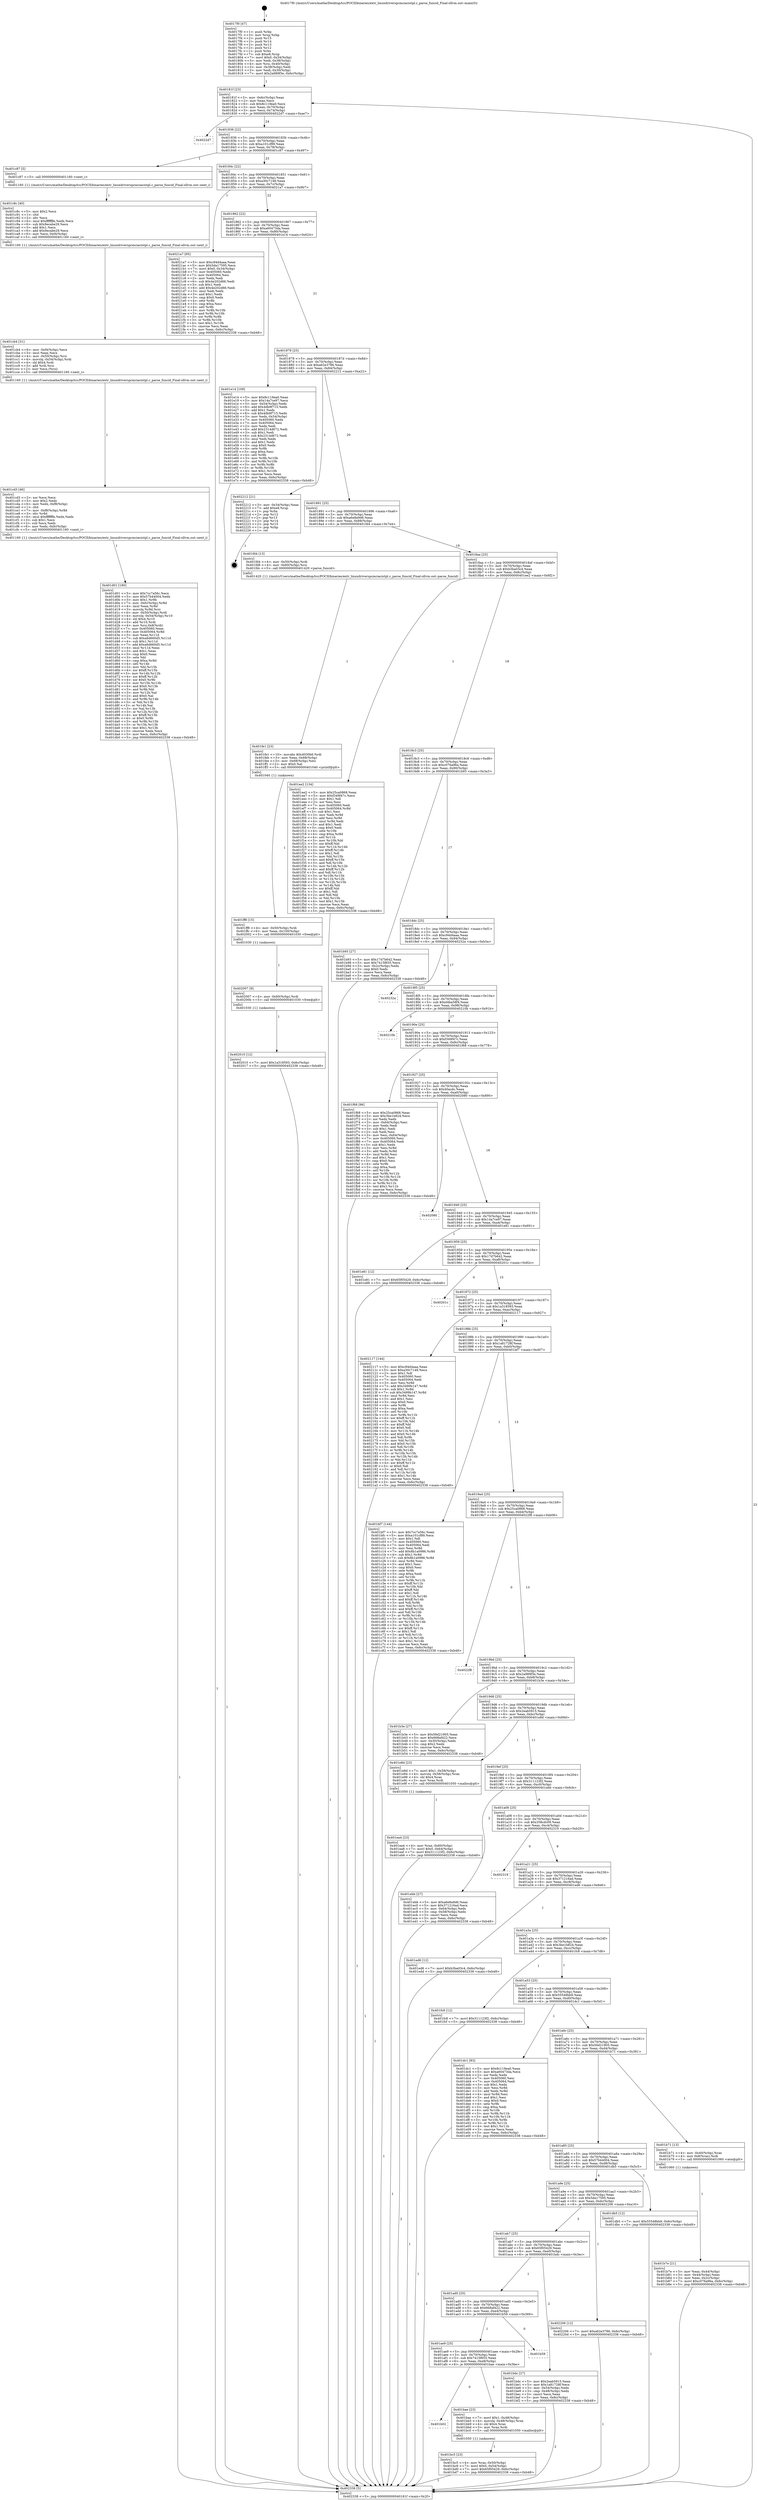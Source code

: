 digraph "0x4017f0" {
  label = "0x4017f0 (/mnt/c/Users/mathe/Desktop/tcc/POCII/binaries/extr_linuxdriverspcmciacistpl.c_parse_funcid_Final-ollvm.out::main(0))"
  labelloc = "t"
  node[shape=record]

  Entry [label="",width=0.3,height=0.3,shape=circle,fillcolor=black,style=filled]
  "0x40181f" [label="{
     0x40181f [23]\l
     | [instrs]\l
     &nbsp;&nbsp;0x40181f \<+3\>: mov -0x6c(%rbp),%eax\l
     &nbsp;&nbsp;0x401822 \<+2\>: mov %eax,%ecx\l
     &nbsp;&nbsp;0x401824 \<+6\>: sub $0x8c119ea0,%ecx\l
     &nbsp;&nbsp;0x40182a \<+3\>: mov %eax,-0x70(%rbp)\l
     &nbsp;&nbsp;0x40182d \<+3\>: mov %ecx,-0x74(%rbp)\l
     &nbsp;&nbsp;0x401830 \<+6\>: je 00000000004022d7 \<main+0xae7\>\l
  }"]
  "0x4022d7" [label="{
     0x4022d7\l
  }", style=dashed]
  "0x401836" [label="{
     0x401836 [22]\l
     | [instrs]\l
     &nbsp;&nbsp;0x401836 \<+5\>: jmp 000000000040183b \<main+0x4b\>\l
     &nbsp;&nbsp;0x40183b \<+3\>: mov -0x70(%rbp),%eax\l
     &nbsp;&nbsp;0x40183e \<+5\>: sub $0xa101cf89,%eax\l
     &nbsp;&nbsp;0x401843 \<+3\>: mov %eax,-0x78(%rbp)\l
     &nbsp;&nbsp;0x401846 \<+6\>: je 0000000000401c87 \<main+0x497\>\l
  }"]
  Exit [label="",width=0.3,height=0.3,shape=circle,fillcolor=black,style=filled,peripheries=2]
  "0x401c87" [label="{
     0x401c87 [5]\l
     | [instrs]\l
     &nbsp;&nbsp;0x401c87 \<+5\>: call 0000000000401160 \<next_i\>\l
     | [calls]\l
     &nbsp;&nbsp;0x401160 \{1\} (/mnt/c/Users/mathe/Desktop/tcc/POCII/binaries/extr_linuxdriverspcmciacistpl.c_parse_funcid_Final-ollvm.out::next_i)\l
  }"]
  "0x40184c" [label="{
     0x40184c [22]\l
     | [instrs]\l
     &nbsp;&nbsp;0x40184c \<+5\>: jmp 0000000000401851 \<main+0x61\>\l
     &nbsp;&nbsp;0x401851 \<+3\>: mov -0x70(%rbp),%eax\l
     &nbsp;&nbsp;0x401854 \<+5\>: sub $0xa30c7148,%eax\l
     &nbsp;&nbsp;0x401859 \<+3\>: mov %eax,-0x7c(%rbp)\l
     &nbsp;&nbsp;0x40185c \<+6\>: je 00000000004021a7 \<main+0x9b7\>\l
  }"]
  "0x402010" [label="{
     0x402010 [12]\l
     | [instrs]\l
     &nbsp;&nbsp;0x402010 \<+7\>: movl $0x1a318593,-0x6c(%rbp)\l
     &nbsp;&nbsp;0x402017 \<+5\>: jmp 0000000000402338 \<main+0xb48\>\l
  }"]
  "0x4021a7" [label="{
     0x4021a7 [95]\l
     | [instrs]\l
     &nbsp;&nbsp;0x4021a7 \<+5\>: mov $0xc94d4aaa,%eax\l
     &nbsp;&nbsp;0x4021ac \<+5\>: mov $0x5da17595,%ecx\l
     &nbsp;&nbsp;0x4021b1 \<+7\>: movl $0x0,-0x34(%rbp)\l
     &nbsp;&nbsp;0x4021b8 \<+7\>: mov 0x405060,%edx\l
     &nbsp;&nbsp;0x4021bf \<+7\>: mov 0x405064,%esi\l
     &nbsp;&nbsp;0x4021c6 \<+2\>: mov %edx,%edi\l
     &nbsp;&nbsp;0x4021c8 \<+6\>: sub $0x4e202d66,%edi\l
     &nbsp;&nbsp;0x4021ce \<+3\>: sub $0x1,%edi\l
     &nbsp;&nbsp;0x4021d1 \<+6\>: add $0x4e202d66,%edi\l
     &nbsp;&nbsp;0x4021d7 \<+3\>: imul %edi,%edx\l
     &nbsp;&nbsp;0x4021da \<+3\>: and $0x1,%edx\l
     &nbsp;&nbsp;0x4021dd \<+3\>: cmp $0x0,%edx\l
     &nbsp;&nbsp;0x4021e0 \<+4\>: sete %r8b\l
     &nbsp;&nbsp;0x4021e4 \<+3\>: cmp $0xa,%esi\l
     &nbsp;&nbsp;0x4021e7 \<+4\>: setl %r9b\l
     &nbsp;&nbsp;0x4021eb \<+3\>: mov %r8b,%r10b\l
     &nbsp;&nbsp;0x4021ee \<+3\>: and %r9b,%r10b\l
     &nbsp;&nbsp;0x4021f1 \<+3\>: xor %r9b,%r8b\l
     &nbsp;&nbsp;0x4021f4 \<+3\>: or %r8b,%r10b\l
     &nbsp;&nbsp;0x4021f7 \<+4\>: test $0x1,%r10b\l
     &nbsp;&nbsp;0x4021fb \<+3\>: cmovne %ecx,%eax\l
     &nbsp;&nbsp;0x4021fe \<+3\>: mov %eax,-0x6c(%rbp)\l
     &nbsp;&nbsp;0x402201 \<+5\>: jmp 0000000000402338 \<main+0xb48\>\l
  }"]
  "0x401862" [label="{
     0x401862 [22]\l
     | [instrs]\l
     &nbsp;&nbsp;0x401862 \<+5\>: jmp 0000000000401867 \<main+0x77\>\l
     &nbsp;&nbsp;0x401867 \<+3\>: mov -0x70(%rbp),%eax\l
     &nbsp;&nbsp;0x40186a \<+5\>: sub $0xa60473da,%eax\l
     &nbsp;&nbsp;0x40186f \<+3\>: mov %eax,-0x80(%rbp)\l
     &nbsp;&nbsp;0x401872 \<+6\>: je 0000000000401e14 \<main+0x624\>\l
  }"]
  "0x402007" [label="{
     0x402007 [9]\l
     | [instrs]\l
     &nbsp;&nbsp;0x402007 \<+4\>: mov -0x60(%rbp),%rdi\l
     &nbsp;&nbsp;0x40200b \<+5\>: call 0000000000401030 \<free@plt\>\l
     | [calls]\l
     &nbsp;&nbsp;0x401030 \{1\} (unknown)\l
  }"]
  "0x401e14" [label="{
     0x401e14 [109]\l
     | [instrs]\l
     &nbsp;&nbsp;0x401e14 \<+5\>: mov $0x8c119ea0,%eax\l
     &nbsp;&nbsp;0x401e19 \<+5\>: mov $0x14a7ce97,%ecx\l
     &nbsp;&nbsp;0x401e1e \<+3\>: mov -0x54(%rbp),%edx\l
     &nbsp;&nbsp;0x401e21 \<+6\>: add $0x4db9f715,%edx\l
     &nbsp;&nbsp;0x401e27 \<+3\>: add $0x1,%edx\l
     &nbsp;&nbsp;0x401e2a \<+6\>: sub $0x4db9f715,%edx\l
     &nbsp;&nbsp;0x401e30 \<+3\>: mov %edx,-0x54(%rbp)\l
     &nbsp;&nbsp;0x401e33 \<+7\>: mov 0x405060,%edx\l
     &nbsp;&nbsp;0x401e3a \<+7\>: mov 0x405064,%esi\l
     &nbsp;&nbsp;0x401e41 \<+2\>: mov %edx,%edi\l
     &nbsp;&nbsp;0x401e43 \<+6\>: add $0x2314d672,%edi\l
     &nbsp;&nbsp;0x401e49 \<+3\>: sub $0x1,%edi\l
     &nbsp;&nbsp;0x401e4c \<+6\>: sub $0x2314d672,%edi\l
     &nbsp;&nbsp;0x401e52 \<+3\>: imul %edi,%edx\l
     &nbsp;&nbsp;0x401e55 \<+3\>: and $0x1,%edx\l
     &nbsp;&nbsp;0x401e58 \<+3\>: cmp $0x0,%edx\l
     &nbsp;&nbsp;0x401e5b \<+4\>: sete %r8b\l
     &nbsp;&nbsp;0x401e5f \<+3\>: cmp $0xa,%esi\l
     &nbsp;&nbsp;0x401e62 \<+4\>: setl %r9b\l
     &nbsp;&nbsp;0x401e66 \<+3\>: mov %r8b,%r10b\l
     &nbsp;&nbsp;0x401e69 \<+3\>: and %r9b,%r10b\l
     &nbsp;&nbsp;0x401e6c \<+3\>: xor %r9b,%r8b\l
     &nbsp;&nbsp;0x401e6f \<+3\>: or %r8b,%r10b\l
     &nbsp;&nbsp;0x401e72 \<+4\>: test $0x1,%r10b\l
     &nbsp;&nbsp;0x401e76 \<+3\>: cmovne %ecx,%eax\l
     &nbsp;&nbsp;0x401e79 \<+3\>: mov %eax,-0x6c(%rbp)\l
     &nbsp;&nbsp;0x401e7c \<+5\>: jmp 0000000000402338 \<main+0xb48\>\l
  }"]
  "0x401878" [label="{
     0x401878 [25]\l
     | [instrs]\l
     &nbsp;&nbsp;0x401878 \<+5\>: jmp 000000000040187d \<main+0x8d\>\l
     &nbsp;&nbsp;0x40187d \<+3\>: mov -0x70(%rbp),%eax\l
     &nbsp;&nbsp;0x401880 \<+5\>: sub $0xa62e3786,%eax\l
     &nbsp;&nbsp;0x401885 \<+6\>: mov %eax,-0x84(%rbp)\l
     &nbsp;&nbsp;0x40188b \<+6\>: je 0000000000402212 \<main+0xa22\>\l
  }"]
  "0x401ff8" [label="{
     0x401ff8 [15]\l
     | [instrs]\l
     &nbsp;&nbsp;0x401ff8 \<+4\>: mov -0x50(%rbp),%rdi\l
     &nbsp;&nbsp;0x401ffc \<+6\>: mov %eax,-0x100(%rbp)\l
     &nbsp;&nbsp;0x402002 \<+5\>: call 0000000000401030 \<free@plt\>\l
     | [calls]\l
     &nbsp;&nbsp;0x401030 \{1\} (unknown)\l
  }"]
  "0x402212" [label="{
     0x402212 [21]\l
     | [instrs]\l
     &nbsp;&nbsp;0x402212 \<+3\>: mov -0x34(%rbp),%eax\l
     &nbsp;&nbsp;0x402215 \<+7\>: add $0xe8,%rsp\l
     &nbsp;&nbsp;0x40221c \<+1\>: pop %rbx\l
     &nbsp;&nbsp;0x40221d \<+2\>: pop %r12\l
     &nbsp;&nbsp;0x40221f \<+2\>: pop %r13\l
     &nbsp;&nbsp;0x402221 \<+2\>: pop %r14\l
     &nbsp;&nbsp;0x402223 \<+2\>: pop %r15\l
     &nbsp;&nbsp;0x402225 \<+1\>: pop %rbp\l
     &nbsp;&nbsp;0x402226 \<+1\>: ret\l
  }"]
  "0x401891" [label="{
     0x401891 [25]\l
     | [instrs]\l
     &nbsp;&nbsp;0x401891 \<+5\>: jmp 0000000000401896 \<main+0xa6\>\l
     &nbsp;&nbsp;0x401896 \<+3\>: mov -0x70(%rbp),%eax\l
     &nbsp;&nbsp;0x401899 \<+5\>: sub $0xa6e8a9d6,%eax\l
     &nbsp;&nbsp;0x40189e \<+6\>: mov %eax,-0x88(%rbp)\l
     &nbsp;&nbsp;0x4018a4 \<+6\>: je 0000000000401fd4 \<main+0x7e4\>\l
  }"]
  "0x401fe1" [label="{
     0x401fe1 [23]\l
     | [instrs]\l
     &nbsp;&nbsp;0x401fe1 \<+10\>: movabs $0x4030b6,%rdi\l
     &nbsp;&nbsp;0x401feb \<+3\>: mov %eax,-0x68(%rbp)\l
     &nbsp;&nbsp;0x401fee \<+3\>: mov -0x68(%rbp),%esi\l
     &nbsp;&nbsp;0x401ff1 \<+2\>: mov $0x0,%al\l
     &nbsp;&nbsp;0x401ff3 \<+5\>: call 0000000000401040 \<printf@plt\>\l
     | [calls]\l
     &nbsp;&nbsp;0x401040 \{1\} (unknown)\l
  }"]
  "0x401fd4" [label="{
     0x401fd4 [13]\l
     | [instrs]\l
     &nbsp;&nbsp;0x401fd4 \<+4\>: mov -0x50(%rbp),%rdi\l
     &nbsp;&nbsp;0x401fd8 \<+4\>: mov -0x60(%rbp),%rsi\l
     &nbsp;&nbsp;0x401fdc \<+5\>: call 0000000000401420 \<parse_funcid\>\l
     | [calls]\l
     &nbsp;&nbsp;0x401420 \{1\} (/mnt/c/Users/mathe/Desktop/tcc/POCII/binaries/extr_linuxdriverspcmciacistpl.c_parse_funcid_Final-ollvm.out::parse_funcid)\l
  }"]
  "0x4018aa" [label="{
     0x4018aa [25]\l
     | [instrs]\l
     &nbsp;&nbsp;0x4018aa \<+5\>: jmp 00000000004018af \<main+0xbf\>\l
     &nbsp;&nbsp;0x4018af \<+3\>: mov -0x70(%rbp),%eax\l
     &nbsp;&nbsp;0x4018b2 \<+5\>: sub $0xb3ba03c4,%eax\l
     &nbsp;&nbsp;0x4018b7 \<+6\>: mov %eax,-0x8c(%rbp)\l
     &nbsp;&nbsp;0x4018bd \<+6\>: je 0000000000401ee2 \<main+0x6f2\>\l
  }"]
  "0x401ea4" [label="{
     0x401ea4 [23]\l
     | [instrs]\l
     &nbsp;&nbsp;0x401ea4 \<+4\>: mov %rax,-0x60(%rbp)\l
     &nbsp;&nbsp;0x401ea8 \<+7\>: movl $0x0,-0x64(%rbp)\l
     &nbsp;&nbsp;0x401eaf \<+7\>: movl $0x311123f2,-0x6c(%rbp)\l
     &nbsp;&nbsp;0x401eb6 \<+5\>: jmp 0000000000402338 \<main+0xb48\>\l
  }"]
  "0x401ee2" [label="{
     0x401ee2 [134]\l
     | [instrs]\l
     &nbsp;&nbsp;0x401ee2 \<+5\>: mov $0x25ca0868,%eax\l
     &nbsp;&nbsp;0x401ee7 \<+5\>: mov $0xf349f47c,%ecx\l
     &nbsp;&nbsp;0x401eec \<+2\>: mov $0x1,%dl\l
     &nbsp;&nbsp;0x401eee \<+2\>: xor %esi,%esi\l
     &nbsp;&nbsp;0x401ef0 \<+7\>: mov 0x405060,%edi\l
     &nbsp;&nbsp;0x401ef7 \<+8\>: mov 0x405064,%r8d\l
     &nbsp;&nbsp;0x401eff \<+3\>: sub $0x1,%esi\l
     &nbsp;&nbsp;0x401f02 \<+3\>: mov %edi,%r9d\l
     &nbsp;&nbsp;0x401f05 \<+3\>: add %esi,%r9d\l
     &nbsp;&nbsp;0x401f08 \<+4\>: imul %r9d,%edi\l
     &nbsp;&nbsp;0x401f0c \<+3\>: and $0x1,%edi\l
     &nbsp;&nbsp;0x401f0f \<+3\>: cmp $0x0,%edi\l
     &nbsp;&nbsp;0x401f12 \<+4\>: sete %r10b\l
     &nbsp;&nbsp;0x401f16 \<+4\>: cmp $0xa,%r8d\l
     &nbsp;&nbsp;0x401f1a \<+4\>: setl %r11b\l
     &nbsp;&nbsp;0x401f1e \<+3\>: mov %r10b,%bl\l
     &nbsp;&nbsp;0x401f21 \<+3\>: xor $0xff,%bl\l
     &nbsp;&nbsp;0x401f24 \<+3\>: mov %r11b,%r14b\l
     &nbsp;&nbsp;0x401f27 \<+4\>: xor $0xff,%r14b\l
     &nbsp;&nbsp;0x401f2b \<+3\>: xor $0x1,%dl\l
     &nbsp;&nbsp;0x401f2e \<+3\>: mov %bl,%r15b\l
     &nbsp;&nbsp;0x401f31 \<+4\>: and $0xff,%r15b\l
     &nbsp;&nbsp;0x401f35 \<+3\>: and %dl,%r10b\l
     &nbsp;&nbsp;0x401f38 \<+3\>: mov %r14b,%r12b\l
     &nbsp;&nbsp;0x401f3b \<+4\>: and $0xff,%r12b\l
     &nbsp;&nbsp;0x401f3f \<+3\>: and %dl,%r11b\l
     &nbsp;&nbsp;0x401f42 \<+3\>: or %r10b,%r15b\l
     &nbsp;&nbsp;0x401f45 \<+3\>: or %r11b,%r12b\l
     &nbsp;&nbsp;0x401f48 \<+3\>: xor %r12b,%r15b\l
     &nbsp;&nbsp;0x401f4b \<+3\>: or %r14b,%bl\l
     &nbsp;&nbsp;0x401f4e \<+3\>: xor $0xff,%bl\l
     &nbsp;&nbsp;0x401f51 \<+3\>: or $0x1,%dl\l
     &nbsp;&nbsp;0x401f54 \<+2\>: and %dl,%bl\l
     &nbsp;&nbsp;0x401f56 \<+3\>: or %bl,%r15b\l
     &nbsp;&nbsp;0x401f59 \<+4\>: test $0x1,%r15b\l
     &nbsp;&nbsp;0x401f5d \<+3\>: cmovne %ecx,%eax\l
     &nbsp;&nbsp;0x401f60 \<+3\>: mov %eax,-0x6c(%rbp)\l
     &nbsp;&nbsp;0x401f63 \<+5\>: jmp 0000000000402338 \<main+0xb48\>\l
  }"]
  "0x4018c3" [label="{
     0x4018c3 [25]\l
     | [instrs]\l
     &nbsp;&nbsp;0x4018c3 \<+5\>: jmp 00000000004018c8 \<main+0xd8\>\l
     &nbsp;&nbsp;0x4018c8 \<+3\>: mov -0x70(%rbp),%eax\l
     &nbsp;&nbsp;0x4018cb \<+5\>: sub $0xc076a96a,%eax\l
     &nbsp;&nbsp;0x4018d0 \<+6\>: mov %eax,-0x90(%rbp)\l
     &nbsp;&nbsp;0x4018d6 \<+6\>: je 0000000000401b93 \<main+0x3a3\>\l
  }"]
  "0x401d01" [label="{
     0x401d01 [180]\l
     | [instrs]\l
     &nbsp;&nbsp;0x401d01 \<+5\>: mov $0x7cc7a56c,%ecx\l
     &nbsp;&nbsp;0x401d06 \<+5\>: mov $0x57b44004,%edx\l
     &nbsp;&nbsp;0x401d0b \<+3\>: mov $0x1,%r9b\l
     &nbsp;&nbsp;0x401d0e \<+7\>: mov -0xfc(%rbp),%r8d\l
     &nbsp;&nbsp;0x401d15 \<+4\>: imul %eax,%r8d\l
     &nbsp;&nbsp;0x401d19 \<+3\>: movslq %r8d,%rsi\l
     &nbsp;&nbsp;0x401d1c \<+4\>: mov -0x50(%rbp),%rdi\l
     &nbsp;&nbsp;0x401d20 \<+4\>: movslq -0x54(%rbp),%r10\l
     &nbsp;&nbsp;0x401d24 \<+4\>: shl $0x4,%r10\l
     &nbsp;&nbsp;0x401d28 \<+3\>: add %r10,%rdi\l
     &nbsp;&nbsp;0x401d2b \<+4\>: mov %rsi,0x8(%rdi)\l
     &nbsp;&nbsp;0x401d2f \<+7\>: mov 0x405060,%eax\l
     &nbsp;&nbsp;0x401d36 \<+8\>: mov 0x405064,%r8d\l
     &nbsp;&nbsp;0x401d3e \<+3\>: mov %eax,%r11d\l
     &nbsp;&nbsp;0x401d41 \<+7\>: sub $0xa6d660d5,%r11d\l
     &nbsp;&nbsp;0x401d48 \<+4\>: sub $0x1,%r11d\l
     &nbsp;&nbsp;0x401d4c \<+7\>: add $0xa6d660d5,%r11d\l
     &nbsp;&nbsp;0x401d53 \<+4\>: imul %r11d,%eax\l
     &nbsp;&nbsp;0x401d57 \<+3\>: and $0x1,%eax\l
     &nbsp;&nbsp;0x401d5a \<+3\>: cmp $0x0,%eax\l
     &nbsp;&nbsp;0x401d5d \<+3\>: sete %bl\l
     &nbsp;&nbsp;0x401d60 \<+4\>: cmp $0xa,%r8d\l
     &nbsp;&nbsp;0x401d64 \<+4\>: setl %r14b\l
     &nbsp;&nbsp;0x401d68 \<+3\>: mov %bl,%r15b\l
     &nbsp;&nbsp;0x401d6b \<+4\>: xor $0xff,%r15b\l
     &nbsp;&nbsp;0x401d6f \<+3\>: mov %r14b,%r12b\l
     &nbsp;&nbsp;0x401d72 \<+4\>: xor $0xff,%r12b\l
     &nbsp;&nbsp;0x401d76 \<+4\>: xor $0x0,%r9b\l
     &nbsp;&nbsp;0x401d7a \<+3\>: mov %r15b,%r13b\l
     &nbsp;&nbsp;0x401d7d \<+4\>: and $0x0,%r13b\l
     &nbsp;&nbsp;0x401d81 \<+3\>: and %r9b,%bl\l
     &nbsp;&nbsp;0x401d84 \<+3\>: mov %r12b,%al\l
     &nbsp;&nbsp;0x401d87 \<+2\>: and $0x0,%al\l
     &nbsp;&nbsp;0x401d89 \<+3\>: and %r9b,%r14b\l
     &nbsp;&nbsp;0x401d8c \<+3\>: or %bl,%r13b\l
     &nbsp;&nbsp;0x401d8f \<+3\>: or %r14b,%al\l
     &nbsp;&nbsp;0x401d92 \<+3\>: xor %al,%r13b\l
     &nbsp;&nbsp;0x401d95 \<+3\>: or %r12b,%r15b\l
     &nbsp;&nbsp;0x401d98 \<+4\>: xor $0xff,%r15b\l
     &nbsp;&nbsp;0x401d9c \<+4\>: or $0x0,%r9b\l
     &nbsp;&nbsp;0x401da0 \<+3\>: and %r9b,%r15b\l
     &nbsp;&nbsp;0x401da3 \<+3\>: or %r15b,%r13b\l
     &nbsp;&nbsp;0x401da6 \<+4\>: test $0x1,%r13b\l
     &nbsp;&nbsp;0x401daa \<+3\>: cmovne %edx,%ecx\l
     &nbsp;&nbsp;0x401dad \<+3\>: mov %ecx,-0x6c(%rbp)\l
     &nbsp;&nbsp;0x401db0 \<+5\>: jmp 0000000000402338 \<main+0xb48\>\l
  }"]
  "0x401b93" [label="{
     0x401b93 [27]\l
     | [instrs]\l
     &nbsp;&nbsp;0x401b93 \<+5\>: mov $0x17d7b642,%eax\l
     &nbsp;&nbsp;0x401b98 \<+5\>: mov $0x7415f655,%ecx\l
     &nbsp;&nbsp;0x401b9d \<+3\>: mov -0x2c(%rbp),%edx\l
     &nbsp;&nbsp;0x401ba0 \<+3\>: cmp $0x0,%edx\l
     &nbsp;&nbsp;0x401ba3 \<+3\>: cmove %ecx,%eax\l
     &nbsp;&nbsp;0x401ba6 \<+3\>: mov %eax,-0x6c(%rbp)\l
     &nbsp;&nbsp;0x401ba9 \<+5\>: jmp 0000000000402338 \<main+0xb48\>\l
  }"]
  "0x4018dc" [label="{
     0x4018dc [25]\l
     | [instrs]\l
     &nbsp;&nbsp;0x4018dc \<+5\>: jmp 00000000004018e1 \<main+0xf1\>\l
     &nbsp;&nbsp;0x4018e1 \<+3\>: mov -0x70(%rbp),%eax\l
     &nbsp;&nbsp;0x4018e4 \<+5\>: sub $0xc94d4aaa,%eax\l
     &nbsp;&nbsp;0x4018e9 \<+6\>: mov %eax,-0x94(%rbp)\l
     &nbsp;&nbsp;0x4018ef \<+6\>: je 000000000040232a \<main+0xb3a\>\l
  }"]
  "0x401cd3" [label="{
     0x401cd3 [46]\l
     | [instrs]\l
     &nbsp;&nbsp;0x401cd3 \<+2\>: xor %ecx,%ecx\l
     &nbsp;&nbsp;0x401cd5 \<+5\>: mov $0x2,%edx\l
     &nbsp;&nbsp;0x401cda \<+6\>: mov %edx,-0xf8(%rbp)\l
     &nbsp;&nbsp;0x401ce0 \<+1\>: cltd\l
     &nbsp;&nbsp;0x401ce1 \<+7\>: mov -0xf8(%rbp),%r8d\l
     &nbsp;&nbsp;0x401ce8 \<+3\>: idiv %r8d\l
     &nbsp;&nbsp;0x401ceb \<+6\>: imul $0xfffffffe,%edx,%edx\l
     &nbsp;&nbsp;0x401cf1 \<+3\>: sub $0x1,%ecx\l
     &nbsp;&nbsp;0x401cf4 \<+2\>: sub %ecx,%edx\l
     &nbsp;&nbsp;0x401cf6 \<+6\>: mov %edx,-0xfc(%rbp)\l
     &nbsp;&nbsp;0x401cfc \<+5\>: call 0000000000401160 \<next_i\>\l
     | [calls]\l
     &nbsp;&nbsp;0x401160 \{1\} (/mnt/c/Users/mathe/Desktop/tcc/POCII/binaries/extr_linuxdriverspcmciacistpl.c_parse_funcid_Final-ollvm.out::next_i)\l
  }"]
  "0x40232a" [label="{
     0x40232a\l
  }", style=dashed]
  "0x4018f5" [label="{
     0x4018f5 [25]\l
     | [instrs]\l
     &nbsp;&nbsp;0x4018f5 \<+5\>: jmp 00000000004018fa \<main+0x10a\>\l
     &nbsp;&nbsp;0x4018fa \<+3\>: mov -0x70(%rbp),%eax\l
     &nbsp;&nbsp;0x4018fd \<+5\>: sub $0xd4ba58f4,%eax\l
     &nbsp;&nbsp;0x401902 \<+6\>: mov %eax,-0x98(%rbp)\l
     &nbsp;&nbsp;0x401908 \<+6\>: je 000000000040210b \<main+0x91b\>\l
  }"]
  "0x401cb4" [label="{
     0x401cb4 [31]\l
     | [instrs]\l
     &nbsp;&nbsp;0x401cb4 \<+6\>: mov -0xf4(%rbp),%ecx\l
     &nbsp;&nbsp;0x401cba \<+3\>: imul %eax,%ecx\l
     &nbsp;&nbsp;0x401cbd \<+4\>: mov -0x50(%rbp),%rsi\l
     &nbsp;&nbsp;0x401cc1 \<+4\>: movslq -0x54(%rbp),%rdi\l
     &nbsp;&nbsp;0x401cc5 \<+4\>: shl $0x4,%rdi\l
     &nbsp;&nbsp;0x401cc9 \<+3\>: add %rdi,%rsi\l
     &nbsp;&nbsp;0x401ccc \<+2\>: mov %ecx,(%rsi)\l
     &nbsp;&nbsp;0x401cce \<+5\>: call 0000000000401160 \<next_i\>\l
     | [calls]\l
     &nbsp;&nbsp;0x401160 \{1\} (/mnt/c/Users/mathe/Desktop/tcc/POCII/binaries/extr_linuxdriverspcmciacistpl.c_parse_funcid_Final-ollvm.out::next_i)\l
  }"]
  "0x40210b" [label="{
     0x40210b\l
  }", style=dashed]
  "0x40190e" [label="{
     0x40190e [25]\l
     | [instrs]\l
     &nbsp;&nbsp;0x40190e \<+5\>: jmp 0000000000401913 \<main+0x123\>\l
     &nbsp;&nbsp;0x401913 \<+3\>: mov -0x70(%rbp),%eax\l
     &nbsp;&nbsp;0x401916 \<+5\>: sub $0xf349f47c,%eax\l
     &nbsp;&nbsp;0x40191b \<+6\>: mov %eax,-0x9c(%rbp)\l
     &nbsp;&nbsp;0x401921 \<+6\>: je 0000000000401f68 \<main+0x778\>\l
  }"]
  "0x401c8c" [label="{
     0x401c8c [40]\l
     | [instrs]\l
     &nbsp;&nbsp;0x401c8c \<+5\>: mov $0x2,%ecx\l
     &nbsp;&nbsp;0x401c91 \<+1\>: cltd\l
     &nbsp;&nbsp;0x401c92 \<+2\>: idiv %ecx\l
     &nbsp;&nbsp;0x401c94 \<+6\>: imul $0xfffffffe,%edx,%ecx\l
     &nbsp;&nbsp;0x401c9a \<+6\>: sub $0x9ecabe29,%ecx\l
     &nbsp;&nbsp;0x401ca0 \<+3\>: add $0x1,%ecx\l
     &nbsp;&nbsp;0x401ca3 \<+6\>: add $0x9ecabe29,%ecx\l
     &nbsp;&nbsp;0x401ca9 \<+6\>: mov %ecx,-0xf4(%rbp)\l
     &nbsp;&nbsp;0x401caf \<+5\>: call 0000000000401160 \<next_i\>\l
     | [calls]\l
     &nbsp;&nbsp;0x401160 \{1\} (/mnt/c/Users/mathe/Desktop/tcc/POCII/binaries/extr_linuxdriverspcmciacistpl.c_parse_funcid_Final-ollvm.out::next_i)\l
  }"]
  "0x401f68" [label="{
     0x401f68 [96]\l
     | [instrs]\l
     &nbsp;&nbsp;0x401f68 \<+5\>: mov $0x25ca0868,%eax\l
     &nbsp;&nbsp;0x401f6d \<+5\>: mov $0x3be1b824,%ecx\l
     &nbsp;&nbsp;0x401f72 \<+2\>: xor %edx,%edx\l
     &nbsp;&nbsp;0x401f74 \<+3\>: mov -0x64(%rbp),%esi\l
     &nbsp;&nbsp;0x401f77 \<+2\>: mov %edx,%edi\l
     &nbsp;&nbsp;0x401f79 \<+3\>: sub $0x1,%edi\l
     &nbsp;&nbsp;0x401f7c \<+2\>: sub %edi,%esi\l
     &nbsp;&nbsp;0x401f7e \<+3\>: mov %esi,-0x64(%rbp)\l
     &nbsp;&nbsp;0x401f81 \<+7\>: mov 0x405060,%esi\l
     &nbsp;&nbsp;0x401f88 \<+7\>: mov 0x405064,%edi\l
     &nbsp;&nbsp;0x401f8f \<+3\>: sub $0x1,%edx\l
     &nbsp;&nbsp;0x401f92 \<+3\>: mov %esi,%r8d\l
     &nbsp;&nbsp;0x401f95 \<+3\>: add %edx,%r8d\l
     &nbsp;&nbsp;0x401f98 \<+4\>: imul %r8d,%esi\l
     &nbsp;&nbsp;0x401f9c \<+3\>: and $0x1,%esi\l
     &nbsp;&nbsp;0x401f9f \<+3\>: cmp $0x0,%esi\l
     &nbsp;&nbsp;0x401fa2 \<+4\>: sete %r9b\l
     &nbsp;&nbsp;0x401fa6 \<+3\>: cmp $0xa,%edi\l
     &nbsp;&nbsp;0x401fa9 \<+4\>: setl %r10b\l
     &nbsp;&nbsp;0x401fad \<+3\>: mov %r9b,%r11b\l
     &nbsp;&nbsp;0x401fb0 \<+3\>: and %r10b,%r11b\l
     &nbsp;&nbsp;0x401fb3 \<+3\>: xor %r10b,%r9b\l
     &nbsp;&nbsp;0x401fb6 \<+3\>: or %r9b,%r11b\l
     &nbsp;&nbsp;0x401fb9 \<+4\>: test $0x1,%r11b\l
     &nbsp;&nbsp;0x401fbd \<+3\>: cmovne %ecx,%eax\l
     &nbsp;&nbsp;0x401fc0 \<+3\>: mov %eax,-0x6c(%rbp)\l
     &nbsp;&nbsp;0x401fc3 \<+5\>: jmp 0000000000402338 \<main+0xb48\>\l
  }"]
  "0x401927" [label="{
     0x401927 [25]\l
     | [instrs]\l
     &nbsp;&nbsp;0x401927 \<+5\>: jmp 000000000040192c \<main+0x13c\>\l
     &nbsp;&nbsp;0x40192c \<+3\>: mov -0x70(%rbp),%eax\l
     &nbsp;&nbsp;0x40192f \<+5\>: sub $0x40acdc,%eax\l
     &nbsp;&nbsp;0x401934 \<+6\>: mov %eax,-0xa0(%rbp)\l
     &nbsp;&nbsp;0x40193a \<+6\>: je 0000000000402080 \<main+0x890\>\l
  }"]
  "0x401bc5" [label="{
     0x401bc5 [23]\l
     | [instrs]\l
     &nbsp;&nbsp;0x401bc5 \<+4\>: mov %rax,-0x50(%rbp)\l
     &nbsp;&nbsp;0x401bc9 \<+7\>: movl $0x0,-0x54(%rbp)\l
     &nbsp;&nbsp;0x401bd0 \<+7\>: movl $0x65f05429,-0x6c(%rbp)\l
     &nbsp;&nbsp;0x401bd7 \<+5\>: jmp 0000000000402338 \<main+0xb48\>\l
  }"]
  "0x402080" [label="{
     0x402080\l
  }", style=dashed]
  "0x401940" [label="{
     0x401940 [25]\l
     | [instrs]\l
     &nbsp;&nbsp;0x401940 \<+5\>: jmp 0000000000401945 \<main+0x155\>\l
     &nbsp;&nbsp;0x401945 \<+3\>: mov -0x70(%rbp),%eax\l
     &nbsp;&nbsp;0x401948 \<+5\>: sub $0x14a7ce97,%eax\l
     &nbsp;&nbsp;0x40194d \<+6\>: mov %eax,-0xa4(%rbp)\l
     &nbsp;&nbsp;0x401953 \<+6\>: je 0000000000401e81 \<main+0x691\>\l
  }"]
  "0x401b02" [label="{
     0x401b02\l
  }", style=dashed]
  "0x401e81" [label="{
     0x401e81 [12]\l
     | [instrs]\l
     &nbsp;&nbsp;0x401e81 \<+7\>: movl $0x65f05429,-0x6c(%rbp)\l
     &nbsp;&nbsp;0x401e88 \<+5\>: jmp 0000000000402338 \<main+0xb48\>\l
  }"]
  "0x401959" [label="{
     0x401959 [25]\l
     | [instrs]\l
     &nbsp;&nbsp;0x401959 \<+5\>: jmp 000000000040195e \<main+0x16e\>\l
     &nbsp;&nbsp;0x40195e \<+3\>: mov -0x70(%rbp),%eax\l
     &nbsp;&nbsp;0x401961 \<+5\>: sub $0x17d7b642,%eax\l
     &nbsp;&nbsp;0x401966 \<+6\>: mov %eax,-0xa8(%rbp)\l
     &nbsp;&nbsp;0x40196c \<+6\>: je 000000000040201c \<main+0x82c\>\l
  }"]
  "0x401bae" [label="{
     0x401bae [23]\l
     | [instrs]\l
     &nbsp;&nbsp;0x401bae \<+7\>: movl $0x1,-0x48(%rbp)\l
     &nbsp;&nbsp;0x401bb5 \<+4\>: movslq -0x48(%rbp),%rax\l
     &nbsp;&nbsp;0x401bb9 \<+4\>: shl $0x4,%rax\l
     &nbsp;&nbsp;0x401bbd \<+3\>: mov %rax,%rdi\l
     &nbsp;&nbsp;0x401bc0 \<+5\>: call 0000000000401050 \<malloc@plt\>\l
     | [calls]\l
     &nbsp;&nbsp;0x401050 \{1\} (unknown)\l
  }"]
  "0x40201c" [label="{
     0x40201c\l
  }", style=dashed]
  "0x401972" [label="{
     0x401972 [25]\l
     | [instrs]\l
     &nbsp;&nbsp;0x401972 \<+5\>: jmp 0000000000401977 \<main+0x187\>\l
     &nbsp;&nbsp;0x401977 \<+3\>: mov -0x70(%rbp),%eax\l
     &nbsp;&nbsp;0x40197a \<+5\>: sub $0x1a318593,%eax\l
     &nbsp;&nbsp;0x40197f \<+6\>: mov %eax,-0xac(%rbp)\l
     &nbsp;&nbsp;0x401985 \<+6\>: je 0000000000402117 \<main+0x927\>\l
  }"]
  "0x401ae9" [label="{
     0x401ae9 [25]\l
     | [instrs]\l
     &nbsp;&nbsp;0x401ae9 \<+5\>: jmp 0000000000401aee \<main+0x2fe\>\l
     &nbsp;&nbsp;0x401aee \<+3\>: mov -0x70(%rbp),%eax\l
     &nbsp;&nbsp;0x401af1 \<+5\>: sub $0x7415f655,%eax\l
     &nbsp;&nbsp;0x401af6 \<+6\>: mov %eax,-0xe8(%rbp)\l
     &nbsp;&nbsp;0x401afc \<+6\>: je 0000000000401bae \<main+0x3be\>\l
  }"]
  "0x402117" [label="{
     0x402117 [144]\l
     | [instrs]\l
     &nbsp;&nbsp;0x402117 \<+5\>: mov $0xc94d4aaa,%eax\l
     &nbsp;&nbsp;0x40211c \<+5\>: mov $0xa30c7148,%ecx\l
     &nbsp;&nbsp;0x402121 \<+2\>: mov $0x1,%dl\l
     &nbsp;&nbsp;0x402123 \<+7\>: mov 0x405060,%esi\l
     &nbsp;&nbsp;0x40212a \<+7\>: mov 0x405064,%edi\l
     &nbsp;&nbsp;0x402131 \<+3\>: mov %esi,%r8d\l
     &nbsp;&nbsp;0x402134 \<+7\>: add $0x3499b147,%r8d\l
     &nbsp;&nbsp;0x40213b \<+4\>: sub $0x1,%r8d\l
     &nbsp;&nbsp;0x40213f \<+7\>: sub $0x3499b147,%r8d\l
     &nbsp;&nbsp;0x402146 \<+4\>: imul %r8d,%esi\l
     &nbsp;&nbsp;0x40214a \<+3\>: and $0x1,%esi\l
     &nbsp;&nbsp;0x40214d \<+3\>: cmp $0x0,%esi\l
     &nbsp;&nbsp;0x402150 \<+4\>: sete %r9b\l
     &nbsp;&nbsp;0x402154 \<+3\>: cmp $0xa,%edi\l
     &nbsp;&nbsp;0x402157 \<+4\>: setl %r10b\l
     &nbsp;&nbsp;0x40215b \<+3\>: mov %r9b,%r11b\l
     &nbsp;&nbsp;0x40215e \<+4\>: xor $0xff,%r11b\l
     &nbsp;&nbsp;0x402162 \<+3\>: mov %r10b,%bl\l
     &nbsp;&nbsp;0x402165 \<+3\>: xor $0xff,%bl\l
     &nbsp;&nbsp;0x402168 \<+3\>: xor $0x0,%dl\l
     &nbsp;&nbsp;0x40216b \<+3\>: mov %r11b,%r14b\l
     &nbsp;&nbsp;0x40216e \<+4\>: and $0x0,%r14b\l
     &nbsp;&nbsp;0x402172 \<+3\>: and %dl,%r9b\l
     &nbsp;&nbsp;0x402175 \<+3\>: mov %bl,%r15b\l
     &nbsp;&nbsp;0x402178 \<+4\>: and $0x0,%r15b\l
     &nbsp;&nbsp;0x40217c \<+3\>: and %dl,%r10b\l
     &nbsp;&nbsp;0x40217f \<+3\>: or %r9b,%r14b\l
     &nbsp;&nbsp;0x402182 \<+3\>: or %r10b,%r15b\l
     &nbsp;&nbsp;0x402185 \<+3\>: xor %r15b,%r14b\l
     &nbsp;&nbsp;0x402188 \<+3\>: or %bl,%r11b\l
     &nbsp;&nbsp;0x40218b \<+4\>: xor $0xff,%r11b\l
     &nbsp;&nbsp;0x40218f \<+3\>: or $0x0,%dl\l
     &nbsp;&nbsp;0x402192 \<+3\>: and %dl,%r11b\l
     &nbsp;&nbsp;0x402195 \<+3\>: or %r11b,%r14b\l
     &nbsp;&nbsp;0x402198 \<+4\>: test $0x1,%r14b\l
     &nbsp;&nbsp;0x40219c \<+3\>: cmovne %ecx,%eax\l
     &nbsp;&nbsp;0x40219f \<+3\>: mov %eax,-0x6c(%rbp)\l
     &nbsp;&nbsp;0x4021a2 \<+5\>: jmp 0000000000402338 \<main+0xb48\>\l
  }"]
  "0x40198b" [label="{
     0x40198b [25]\l
     | [instrs]\l
     &nbsp;&nbsp;0x40198b \<+5\>: jmp 0000000000401990 \<main+0x1a0\>\l
     &nbsp;&nbsp;0x401990 \<+3\>: mov -0x70(%rbp),%eax\l
     &nbsp;&nbsp;0x401993 \<+5\>: sub $0x1a81728f,%eax\l
     &nbsp;&nbsp;0x401998 \<+6\>: mov %eax,-0xb0(%rbp)\l
     &nbsp;&nbsp;0x40199e \<+6\>: je 0000000000401bf7 \<main+0x407\>\l
  }"]
  "0x401b59" [label="{
     0x401b59\l
  }", style=dashed]
  "0x401bf7" [label="{
     0x401bf7 [144]\l
     | [instrs]\l
     &nbsp;&nbsp;0x401bf7 \<+5\>: mov $0x7cc7a56c,%eax\l
     &nbsp;&nbsp;0x401bfc \<+5\>: mov $0xa101cf89,%ecx\l
     &nbsp;&nbsp;0x401c01 \<+2\>: mov $0x1,%dl\l
     &nbsp;&nbsp;0x401c03 \<+7\>: mov 0x405060,%esi\l
     &nbsp;&nbsp;0x401c0a \<+7\>: mov 0x405064,%edi\l
     &nbsp;&nbsp;0x401c11 \<+3\>: mov %esi,%r8d\l
     &nbsp;&nbsp;0x401c14 \<+7\>: add $0x8b1a0986,%r8d\l
     &nbsp;&nbsp;0x401c1b \<+4\>: sub $0x1,%r8d\l
     &nbsp;&nbsp;0x401c1f \<+7\>: sub $0x8b1a0986,%r8d\l
     &nbsp;&nbsp;0x401c26 \<+4\>: imul %r8d,%esi\l
     &nbsp;&nbsp;0x401c2a \<+3\>: and $0x1,%esi\l
     &nbsp;&nbsp;0x401c2d \<+3\>: cmp $0x0,%esi\l
     &nbsp;&nbsp;0x401c30 \<+4\>: sete %r9b\l
     &nbsp;&nbsp;0x401c34 \<+3\>: cmp $0xa,%edi\l
     &nbsp;&nbsp;0x401c37 \<+4\>: setl %r10b\l
     &nbsp;&nbsp;0x401c3b \<+3\>: mov %r9b,%r11b\l
     &nbsp;&nbsp;0x401c3e \<+4\>: xor $0xff,%r11b\l
     &nbsp;&nbsp;0x401c42 \<+3\>: mov %r10b,%bl\l
     &nbsp;&nbsp;0x401c45 \<+3\>: xor $0xff,%bl\l
     &nbsp;&nbsp;0x401c48 \<+3\>: xor $0x1,%dl\l
     &nbsp;&nbsp;0x401c4b \<+3\>: mov %r11b,%r14b\l
     &nbsp;&nbsp;0x401c4e \<+4\>: and $0xff,%r14b\l
     &nbsp;&nbsp;0x401c52 \<+3\>: and %dl,%r9b\l
     &nbsp;&nbsp;0x401c55 \<+3\>: mov %bl,%r15b\l
     &nbsp;&nbsp;0x401c58 \<+4\>: and $0xff,%r15b\l
     &nbsp;&nbsp;0x401c5c \<+3\>: and %dl,%r10b\l
     &nbsp;&nbsp;0x401c5f \<+3\>: or %r9b,%r14b\l
     &nbsp;&nbsp;0x401c62 \<+3\>: or %r10b,%r15b\l
     &nbsp;&nbsp;0x401c65 \<+3\>: xor %r15b,%r14b\l
     &nbsp;&nbsp;0x401c68 \<+3\>: or %bl,%r11b\l
     &nbsp;&nbsp;0x401c6b \<+4\>: xor $0xff,%r11b\l
     &nbsp;&nbsp;0x401c6f \<+3\>: or $0x1,%dl\l
     &nbsp;&nbsp;0x401c72 \<+3\>: and %dl,%r11b\l
     &nbsp;&nbsp;0x401c75 \<+3\>: or %r11b,%r14b\l
     &nbsp;&nbsp;0x401c78 \<+4\>: test $0x1,%r14b\l
     &nbsp;&nbsp;0x401c7c \<+3\>: cmovne %ecx,%eax\l
     &nbsp;&nbsp;0x401c7f \<+3\>: mov %eax,-0x6c(%rbp)\l
     &nbsp;&nbsp;0x401c82 \<+5\>: jmp 0000000000402338 \<main+0xb48\>\l
  }"]
  "0x4019a4" [label="{
     0x4019a4 [25]\l
     | [instrs]\l
     &nbsp;&nbsp;0x4019a4 \<+5\>: jmp 00000000004019a9 \<main+0x1b9\>\l
     &nbsp;&nbsp;0x4019a9 \<+3\>: mov -0x70(%rbp),%eax\l
     &nbsp;&nbsp;0x4019ac \<+5\>: sub $0x25ca0868,%eax\l
     &nbsp;&nbsp;0x4019b1 \<+6\>: mov %eax,-0xb4(%rbp)\l
     &nbsp;&nbsp;0x4019b7 \<+6\>: je 00000000004022f8 \<main+0xb08\>\l
  }"]
  "0x401ad0" [label="{
     0x401ad0 [25]\l
     | [instrs]\l
     &nbsp;&nbsp;0x401ad0 \<+5\>: jmp 0000000000401ad5 \<main+0x2e5\>\l
     &nbsp;&nbsp;0x401ad5 \<+3\>: mov -0x70(%rbp),%eax\l
     &nbsp;&nbsp;0x401ad8 \<+5\>: sub $0x668af422,%eax\l
     &nbsp;&nbsp;0x401add \<+6\>: mov %eax,-0xe4(%rbp)\l
     &nbsp;&nbsp;0x401ae3 \<+6\>: je 0000000000401b59 \<main+0x369\>\l
  }"]
  "0x4022f8" [label="{
     0x4022f8\l
  }", style=dashed]
  "0x4019bd" [label="{
     0x4019bd [25]\l
     | [instrs]\l
     &nbsp;&nbsp;0x4019bd \<+5\>: jmp 00000000004019c2 \<main+0x1d2\>\l
     &nbsp;&nbsp;0x4019c2 \<+3\>: mov -0x70(%rbp),%eax\l
     &nbsp;&nbsp;0x4019c5 \<+5\>: sub $0x2a989f3e,%eax\l
     &nbsp;&nbsp;0x4019ca \<+6\>: mov %eax,-0xb8(%rbp)\l
     &nbsp;&nbsp;0x4019d0 \<+6\>: je 0000000000401b3e \<main+0x34e\>\l
  }"]
  "0x401bdc" [label="{
     0x401bdc [27]\l
     | [instrs]\l
     &nbsp;&nbsp;0x401bdc \<+5\>: mov $0x2eab5915,%eax\l
     &nbsp;&nbsp;0x401be1 \<+5\>: mov $0x1a81728f,%ecx\l
     &nbsp;&nbsp;0x401be6 \<+3\>: mov -0x54(%rbp),%edx\l
     &nbsp;&nbsp;0x401be9 \<+3\>: cmp -0x48(%rbp),%edx\l
     &nbsp;&nbsp;0x401bec \<+3\>: cmovl %ecx,%eax\l
     &nbsp;&nbsp;0x401bef \<+3\>: mov %eax,-0x6c(%rbp)\l
     &nbsp;&nbsp;0x401bf2 \<+5\>: jmp 0000000000402338 \<main+0xb48\>\l
  }"]
  "0x401b3e" [label="{
     0x401b3e [27]\l
     | [instrs]\l
     &nbsp;&nbsp;0x401b3e \<+5\>: mov $0x56d21905,%eax\l
     &nbsp;&nbsp;0x401b43 \<+5\>: mov $0x668af422,%ecx\l
     &nbsp;&nbsp;0x401b48 \<+3\>: mov -0x30(%rbp),%edx\l
     &nbsp;&nbsp;0x401b4b \<+3\>: cmp $0x2,%edx\l
     &nbsp;&nbsp;0x401b4e \<+3\>: cmovne %ecx,%eax\l
     &nbsp;&nbsp;0x401b51 \<+3\>: mov %eax,-0x6c(%rbp)\l
     &nbsp;&nbsp;0x401b54 \<+5\>: jmp 0000000000402338 \<main+0xb48\>\l
  }"]
  "0x4019d6" [label="{
     0x4019d6 [25]\l
     | [instrs]\l
     &nbsp;&nbsp;0x4019d6 \<+5\>: jmp 00000000004019db \<main+0x1eb\>\l
     &nbsp;&nbsp;0x4019db \<+3\>: mov -0x70(%rbp),%eax\l
     &nbsp;&nbsp;0x4019de \<+5\>: sub $0x2eab5915,%eax\l
     &nbsp;&nbsp;0x4019e3 \<+6\>: mov %eax,-0xbc(%rbp)\l
     &nbsp;&nbsp;0x4019e9 \<+6\>: je 0000000000401e8d \<main+0x69d\>\l
  }"]
  "0x402338" [label="{
     0x402338 [5]\l
     | [instrs]\l
     &nbsp;&nbsp;0x402338 \<+5\>: jmp 000000000040181f \<main+0x2f\>\l
  }"]
  "0x4017f0" [label="{
     0x4017f0 [47]\l
     | [instrs]\l
     &nbsp;&nbsp;0x4017f0 \<+1\>: push %rbp\l
     &nbsp;&nbsp;0x4017f1 \<+3\>: mov %rsp,%rbp\l
     &nbsp;&nbsp;0x4017f4 \<+2\>: push %r15\l
     &nbsp;&nbsp;0x4017f6 \<+2\>: push %r14\l
     &nbsp;&nbsp;0x4017f8 \<+2\>: push %r13\l
     &nbsp;&nbsp;0x4017fa \<+2\>: push %r12\l
     &nbsp;&nbsp;0x4017fc \<+1\>: push %rbx\l
     &nbsp;&nbsp;0x4017fd \<+7\>: sub $0xe8,%rsp\l
     &nbsp;&nbsp;0x401804 \<+7\>: movl $0x0,-0x34(%rbp)\l
     &nbsp;&nbsp;0x40180b \<+3\>: mov %edi,-0x38(%rbp)\l
     &nbsp;&nbsp;0x40180e \<+4\>: mov %rsi,-0x40(%rbp)\l
     &nbsp;&nbsp;0x401812 \<+3\>: mov -0x38(%rbp),%edi\l
     &nbsp;&nbsp;0x401815 \<+3\>: mov %edi,-0x30(%rbp)\l
     &nbsp;&nbsp;0x401818 \<+7\>: movl $0x2a989f3e,-0x6c(%rbp)\l
  }"]
  "0x401ab7" [label="{
     0x401ab7 [25]\l
     | [instrs]\l
     &nbsp;&nbsp;0x401ab7 \<+5\>: jmp 0000000000401abc \<main+0x2cc\>\l
     &nbsp;&nbsp;0x401abc \<+3\>: mov -0x70(%rbp),%eax\l
     &nbsp;&nbsp;0x401abf \<+5\>: sub $0x65f05429,%eax\l
     &nbsp;&nbsp;0x401ac4 \<+6\>: mov %eax,-0xe0(%rbp)\l
     &nbsp;&nbsp;0x401aca \<+6\>: je 0000000000401bdc \<main+0x3ec\>\l
  }"]
  "0x401e8d" [label="{
     0x401e8d [23]\l
     | [instrs]\l
     &nbsp;&nbsp;0x401e8d \<+7\>: movl $0x1,-0x58(%rbp)\l
     &nbsp;&nbsp;0x401e94 \<+4\>: movslq -0x58(%rbp),%rax\l
     &nbsp;&nbsp;0x401e98 \<+4\>: shl $0x4,%rax\l
     &nbsp;&nbsp;0x401e9c \<+3\>: mov %rax,%rdi\l
     &nbsp;&nbsp;0x401e9f \<+5\>: call 0000000000401050 \<malloc@plt\>\l
     | [calls]\l
     &nbsp;&nbsp;0x401050 \{1\} (unknown)\l
  }"]
  "0x4019ef" [label="{
     0x4019ef [25]\l
     | [instrs]\l
     &nbsp;&nbsp;0x4019ef \<+5\>: jmp 00000000004019f4 \<main+0x204\>\l
     &nbsp;&nbsp;0x4019f4 \<+3\>: mov -0x70(%rbp),%eax\l
     &nbsp;&nbsp;0x4019f7 \<+5\>: sub $0x311123f2,%eax\l
     &nbsp;&nbsp;0x4019fc \<+6\>: mov %eax,-0xc0(%rbp)\l
     &nbsp;&nbsp;0x401a02 \<+6\>: je 0000000000401ebb \<main+0x6cb\>\l
  }"]
  "0x402206" [label="{
     0x402206 [12]\l
     | [instrs]\l
     &nbsp;&nbsp;0x402206 \<+7\>: movl $0xa62e3786,-0x6c(%rbp)\l
     &nbsp;&nbsp;0x40220d \<+5\>: jmp 0000000000402338 \<main+0xb48\>\l
  }"]
  "0x401ebb" [label="{
     0x401ebb [27]\l
     | [instrs]\l
     &nbsp;&nbsp;0x401ebb \<+5\>: mov $0xa6e8a9d6,%eax\l
     &nbsp;&nbsp;0x401ec0 \<+5\>: mov $0x371216ad,%ecx\l
     &nbsp;&nbsp;0x401ec5 \<+3\>: mov -0x64(%rbp),%edx\l
     &nbsp;&nbsp;0x401ec8 \<+3\>: cmp -0x58(%rbp),%edx\l
     &nbsp;&nbsp;0x401ecb \<+3\>: cmovl %ecx,%eax\l
     &nbsp;&nbsp;0x401ece \<+3\>: mov %eax,-0x6c(%rbp)\l
     &nbsp;&nbsp;0x401ed1 \<+5\>: jmp 0000000000402338 \<main+0xb48\>\l
  }"]
  "0x401a08" [label="{
     0x401a08 [25]\l
     | [instrs]\l
     &nbsp;&nbsp;0x401a08 \<+5\>: jmp 0000000000401a0d \<main+0x21d\>\l
     &nbsp;&nbsp;0x401a0d \<+3\>: mov -0x70(%rbp),%eax\l
     &nbsp;&nbsp;0x401a10 \<+5\>: sub $0x358cdc09,%eax\l
     &nbsp;&nbsp;0x401a15 \<+6\>: mov %eax,-0xc4(%rbp)\l
     &nbsp;&nbsp;0x401a1b \<+6\>: je 0000000000402319 \<main+0xb29\>\l
  }"]
  "0x401a9e" [label="{
     0x401a9e [25]\l
     | [instrs]\l
     &nbsp;&nbsp;0x401a9e \<+5\>: jmp 0000000000401aa3 \<main+0x2b3\>\l
     &nbsp;&nbsp;0x401aa3 \<+3\>: mov -0x70(%rbp),%eax\l
     &nbsp;&nbsp;0x401aa6 \<+5\>: sub $0x5da17595,%eax\l
     &nbsp;&nbsp;0x401aab \<+6\>: mov %eax,-0xdc(%rbp)\l
     &nbsp;&nbsp;0x401ab1 \<+6\>: je 0000000000402206 \<main+0xa16\>\l
  }"]
  "0x402319" [label="{
     0x402319\l
  }", style=dashed]
  "0x401a21" [label="{
     0x401a21 [25]\l
     | [instrs]\l
     &nbsp;&nbsp;0x401a21 \<+5\>: jmp 0000000000401a26 \<main+0x236\>\l
     &nbsp;&nbsp;0x401a26 \<+3\>: mov -0x70(%rbp),%eax\l
     &nbsp;&nbsp;0x401a29 \<+5\>: sub $0x371216ad,%eax\l
     &nbsp;&nbsp;0x401a2e \<+6\>: mov %eax,-0xc8(%rbp)\l
     &nbsp;&nbsp;0x401a34 \<+6\>: je 0000000000401ed6 \<main+0x6e6\>\l
  }"]
  "0x401db5" [label="{
     0x401db5 [12]\l
     | [instrs]\l
     &nbsp;&nbsp;0x401db5 \<+7\>: movl $0x55548bb9,-0x6c(%rbp)\l
     &nbsp;&nbsp;0x401dbc \<+5\>: jmp 0000000000402338 \<main+0xb48\>\l
  }"]
  "0x401ed6" [label="{
     0x401ed6 [12]\l
     | [instrs]\l
     &nbsp;&nbsp;0x401ed6 \<+7\>: movl $0xb3ba03c4,-0x6c(%rbp)\l
     &nbsp;&nbsp;0x401edd \<+5\>: jmp 0000000000402338 \<main+0xb48\>\l
  }"]
  "0x401a3a" [label="{
     0x401a3a [25]\l
     | [instrs]\l
     &nbsp;&nbsp;0x401a3a \<+5\>: jmp 0000000000401a3f \<main+0x24f\>\l
     &nbsp;&nbsp;0x401a3f \<+3\>: mov -0x70(%rbp),%eax\l
     &nbsp;&nbsp;0x401a42 \<+5\>: sub $0x3be1b824,%eax\l
     &nbsp;&nbsp;0x401a47 \<+6\>: mov %eax,-0xcc(%rbp)\l
     &nbsp;&nbsp;0x401a4d \<+6\>: je 0000000000401fc8 \<main+0x7d8\>\l
  }"]
  "0x401b7e" [label="{
     0x401b7e [21]\l
     | [instrs]\l
     &nbsp;&nbsp;0x401b7e \<+3\>: mov %eax,-0x44(%rbp)\l
     &nbsp;&nbsp;0x401b81 \<+3\>: mov -0x44(%rbp),%eax\l
     &nbsp;&nbsp;0x401b84 \<+3\>: mov %eax,-0x2c(%rbp)\l
     &nbsp;&nbsp;0x401b87 \<+7\>: movl $0xc076a96a,-0x6c(%rbp)\l
     &nbsp;&nbsp;0x401b8e \<+5\>: jmp 0000000000402338 \<main+0xb48\>\l
  }"]
  "0x401fc8" [label="{
     0x401fc8 [12]\l
     | [instrs]\l
     &nbsp;&nbsp;0x401fc8 \<+7\>: movl $0x311123f2,-0x6c(%rbp)\l
     &nbsp;&nbsp;0x401fcf \<+5\>: jmp 0000000000402338 \<main+0xb48\>\l
  }"]
  "0x401a53" [label="{
     0x401a53 [25]\l
     | [instrs]\l
     &nbsp;&nbsp;0x401a53 \<+5\>: jmp 0000000000401a58 \<main+0x268\>\l
     &nbsp;&nbsp;0x401a58 \<+3\>: mov -0x70(%rbp),%eax\l
     &nbsp;&nbsp;0x401a5b \<+5\>: sub $0x55548bb9,%eax\l
     &nbsp;&nbsp;0x401a60 \<+6\>: mov %eax,-0xd0(%rbp)\l
     &nbsp;&nbsp;0x401a66 \<+6\>: je 0000000000401dc1 \<main+0x5d1\>\l
  }"]
  "0x401a85" [label="{
     0x401a85 [25]\l
     | [instrs]\l
     &nbsp;&nbsp;0x401a85 \<+5\>: jmp 0000000000401a8a \<main+0x29a\>\l
     &nbsp;&nbsp;0x401a8a \<+3\>: mov -0x70(%rbp),%eax\l
     &nbsp;&nbsp;0x401a8d \<+5\>: sub $0x57b44004,%eax\l
     &nbsp;&nbsp;0x401a92 \<+6\>: mov %eax,-0xd8(%rbp)\l
     &nbsp;&nbsp;0x401a98 \<+6\>: je 0000000000401db5 \<main+0x5c5\>\l
  }"]
  "0x401dc1" [label="{
     0x401dc1 [83]\l
     | [instrs]\l
     &nbsp;&nbsp;0x401dc1 \<+5\>: mov $0x8c119ea0,%eax\l
     &nbsp;&nbsp;0x401dc6 \<+5\>: mov $0xa60473da,%ecx\l
     &nbsp;&nbsp;0x401dcb \<+2\>: xor %edx,%edx\l
     &nbsp;&nbsp;0x401dcd \<+7\>: mov 0x405060,%esi\l
     &nbsp;&nbsp;0x401dd4 \<+7\>: mov 0x405064,%edi\l
     &nbsp;&nbsp;0x401ddb \<+3\>: sub $0x1,%edx\l
     &nbsp;&nbsp;0x401dde \<+3\>: mov %esi,%r8d\l
     &nbsp;&nbsp;0x401de1 \<+3\>: add %edx,%r8d\l
     &nbsp;&nbsp;0x401de4 \<+4\>: imul %r8d,%esi\l
     &nbsp;&nbsp;0x401de8 \<+3\>: and $0x1,%esi\l
     &nbsp;&nbsp;0x401deb \<+3\>: cmp $0x0,%esi\l
     &nbsp;&nbsp;0x401dee \<+4\>: sete %r9b\l
     &nbsp;&nbsp;0x401df2 \<+3\>: cmp $0xa,%edi\l
     &nbsp;&nbsp;0x401df5 \<+4\>: setl %r10b\l
     &nbsp;&nbsp;0x401df9 \<+3\>: mov %r9b,%r11b\l
     &nbsp;&nbsp;0x401dfc \<+3\>: and %r10b,%r11b\l
     &nbsp;&nbsp;0x401dff \<+3\>: xor %r10b,%r9b\l
     &nbsp;&nbsp;0x401e02 \<+3\>: or %r9b,%r11b\l
     &nbsp;&nbsp;0x401e05 \<+4\>: test $0x1,%r11b\l
     &nbsp;&nbsp;0x401e09 \<+3\>: cmovne %ecx,%eax\l
     &nbsp;&nbsp;0x401e0c \<+3\>: mov %eax,-0x6c(%rbp)\l
     &nbsp;&nbsp;0x401e0f \<+5\>: jmp 0000000000402338 \<main+0xb48\>\l
  }"]
  "0x401a6c" [label="{
     0x401a6c [25]\l
     | [instrs]\l
     &nbsp;&nbsp;0x401a6c \<+5\>: jmp 0000000000401a71 \<main+0x281\>\l
     &nbsp;&nbsp;0x401a71 \<+3\>: mov -0x70(%rbp),%eax\l
     &nbsp;&nbsp;0x401a74 \<+5\>: sub $0x56d21905,%eax\l
     &nbsp;&nbsp;0x401a79 \<+6\>: mov %eax,-0xd4(%rbp)\l
     &nbsp;&nbsp;0x401a7f \<+6\>: je 0000000000401b71 \<main+0x381\>\l
  }"]
  "0x401b71" [label="{
     0x401b71 [13]\l
     | [instrs]\l
     &nbsp;&nbsp;0x401b71 \<+4\>: mov -0x40(%rbp),%rax\l
     &nbsp;&nbsp;0x401b75 \<+4\>: mov 0x8(%rax),%rdi\l
     &nbsp;&nbsp;0x401b79 \<+5\>: call 0000000000401060 \<atoi@plt\>\l
     | [calls]\l
     &nbsp;&nbsp;0x401060 \{1\} (unknown)\l
  }"]
  Entry -> "0x4017f0" [label=" 1"]
  "0x40181f" -> "0x4022d7" [label=" 0"]
  "0x40181f" -> "0x401836" [label=" 24"]
  "0x402212" -> Exit [label=" 1"]
  "0x401836" -> "0x401c87" [label=" 1"]
  "0x401836" -> "0x40184c" [label=" 23"]
  "0x402206" -> "0x402338" [label=" 1"]
  "0x40184c" -> "0x4021a7" [label=" 1"]
  "0x40184c" -> "0x401862" [label=" 22"]
  "0x4021a7" -> "0x402338" [label=" 1"]
  "0x401862" -> "0x401e14" [label=" 1"]
  "0x401862" -> "0x401878" [label=" 21"]
  "0x402117" -> "0x402338" [label=" 1"]
  "0x401878" -> "0x402212" [label=" 1"]
  "0x401878" -> "0x401891" [label=" 20"]
  "0x402010" -> "0x402338" [label=" 1"]
  "0x401891" -> "0x401fd4" [label=" 1"]
  "0x401891" -> "0x4018aa" [label=" 19"]
  "0x402007" -> "0x402010" [label=" 1"]
  "0x4018aa" -> "0x401ee2" [label=" 1"]
  "0x4018aa" -> "0x4018c3" [label=" 18"]
  "0x401ff8" -> "0x402007" [label=" 1"]
  "0x4018c3" -> "0x401b93" [label=" 1"]
  "0x4018c3" -> "0x4018dc" [label=" 17"]
  "0x401fe1" -> "0x401ff8" [label=" 1"]
  "0x4018dc" -> "0x40232a" [label=" 0"]
  "0x4018dc" -> "0x4018f5" [label=" 17"]
  "0x401fd4" -> "0x401fe1" [label=" 1"]
  "0x4018f5" -> "0x40210b" [label=" 0"]
  "0x4018f5" -> "0x40190e" [label=" 17"]
  "0x401fc8" -> "0x402338" [label=" 1"]
  "0x40190e" -> "0x401f68" [label=" 1"]
  "0x40190e" -> "0x401927" [label=" 16"]
  "0x401f68" -> "0x402338" [label=" 1"]
  "0x401927" -> "0x402080" [label=" 0"]
  "0x401927" -> "0x401940" [label=" 16"]
  "0x401ee2" -> "0x402338" [label=" 1"]
  "0x401940" -> "0x401e81" [label=" 1"]
  "0x401940" -> "0x401959" [label=" 15"]
  "0x401ed6" -> "0x402338" [label=" 1"]
  "0x401959" -> "0x40201c" [label=" 0"]
  "0x401959" -> "0x401972" [label=" 15"]
  "0x401ebb" -> "0x402338" [label=" 2"]
  "0x401972" -> "0x402117" [label=" 1"]
  "0x401972" -> "0x40198b" [label=" 14"]
  "0x401e8d" -> "0x401ea4" [label=" 1"]
  "0x40198b" -> "0x401bf7" [label=" 1"]
  "0x40198b" -> "0x4019a4" [label=" 13"]
  "0x401e81" -> "0x402338" [label=" 1"]
  "0x4019a4" -> "0x4022f8" [label=" 0"]
  "0x4019a4" -> "0x4019bd" [label=" 13"]
  "0x401dc1" -> "0x402338" [label=" 1"]
  "0x4019bd" -> "0x401b3e" [label=" 1"]
  "0x4019bd" -> "0x4019d6" [label=" 12"]
  "0x401b3e" -> "0x402338" [label=" 1"]
  "0x4017f0" -> "0x40181f" [label=" 1"]
  "0x402338" -> "0x40181f" [label=" 23"]
  "0x401db5" -> "0x402338" [label=" 1"]
  "0x4019d6" -> "0x401e8d" [label=" 1"]
  "0x4019d6" -> "0x4019ef" [label=" 11"]
  "0x401cd3" -> "0x401d01" [label=" 1"]
  "0x4019ef" -> "0x401ebb" [label=" 2"]
  "0x4019ef" -> "0x401a08" [label=" 9"]
  "0x401cb4" -> "0x401cd3" [label=" 1"]
  "0x401a08" -> "0x402319" [label=" 0"]
  "0x401a08" -> "0x401a21" [label=" 9"]
  "0x401c87" -> "0x401c8c" [label=" 1"]
  "0x401a21" -> "0x401ed6" [label=" 1"]
  "0x401a21" -> "0x401a3a" [label=" 8"]
  "0x401bf7" -> "0x402338" [label=" 1"]
  "0x401a3a" -> "0x401fc8" [label=" 1"]
  "0x401a3a" -> "0x401a53" [label=" 7"]
  "0x401bc5" -> "0x402338" [label=" 1"]
  "0x401a53" -> "0x401dc1" [label=" 1"]
  "0x401a53" -> "0x401a6c" [label=" 6"]
  "0x401bae" -> "0x401bc5" [label=" 1"]
  "0x401a6c" -> "0x401b71" [label=" 1"]
  "0x401a6c" -> "0x401a85" [label=" 5"]
  "0x401b71" -> "0x401b7e" [label=" 1"]
  "0x401b7e" -> "0x402338" [label=" 1"]
  "0x401b93" -> "0x402338" [label=" 1"]
  "0x401bdc" -> "0x402338" [label=" 2"]
  "0x401a85" -> "0x401db5" [label=" 1"]
  "0x401a85" -> "0x401a9e" [label=" 4"]
  "0x401c8c" -> "0x401cb4" [label=" 1"]
  "0x401a9e" -> "0x402206" [label=" 1"]
  "0x401a9e" -> "0x401ab7" [label=" 3"]
  "0x401d01" -> "0x402338" [label=" 1"]
  "0x401ab7" -> "0x401bdc" [label=" 2"]
  "0x401ab7" -> "0x401ad0" [label=" 1"]
  "0x401e14" -> "0x402338" [label=" 1"]
  "0x401ad0" -> "0x401b59" [label=" 0"]
  "0x401ad0" -> "0x401ae9" [label=" 1"]
  "0x401ea4" -> "0x402338" [label=" 1"]
  "0x401ae9" -> "0x401bae" [label=" 1"]
  "0x401ae9" -> "0x401b02" [label=" 0"]
}
